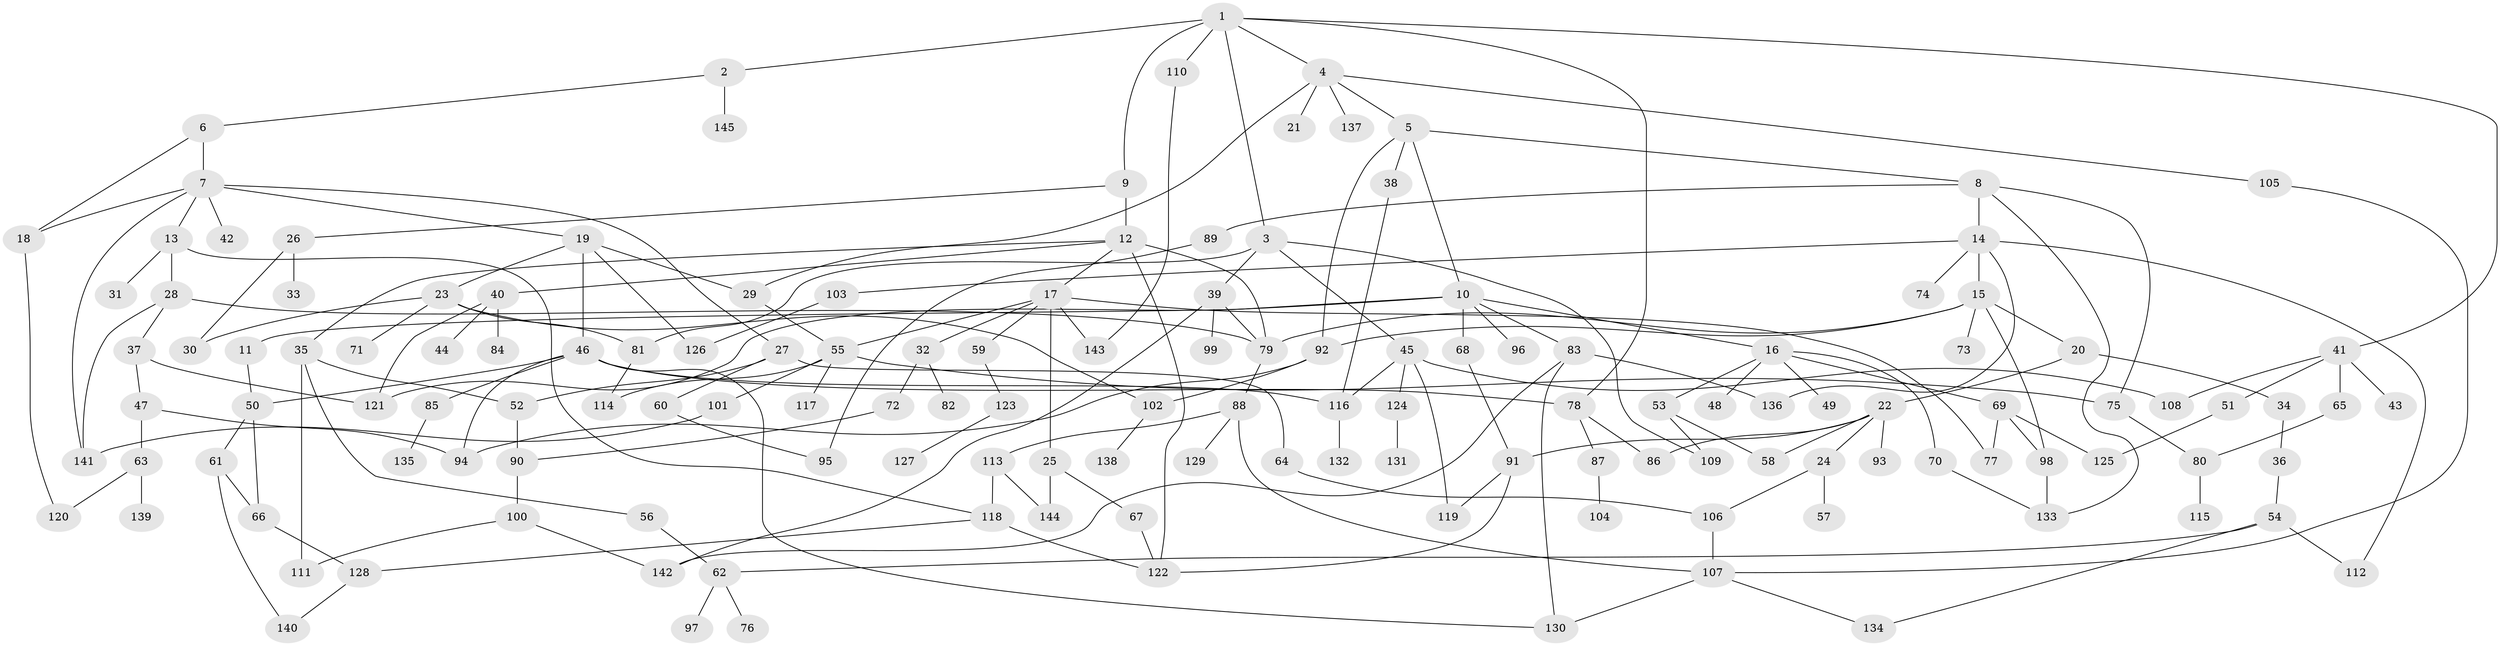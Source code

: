 // coarse degree distribution, {3: 0.09090909090909091, 7: 0.09090909090909091, 4: 0.13636363636363635, 2: 0.2727272727272727, 5: 0.11363636363636363, 9: 0.045454545454545456, 8: 0.09090909090909091, 6: 0.09090909090909091, 1: 0.06818181818181818}
// Generated by graph-tools (version 1.1) at 2025/36/03/04/25 23:36:01]
// undirected, 145 vertices, 204 edges
graph export_dot {
  node [color=gray90,style=filled];
  1;
  2;
  3;
  4;
  5;
  6;
  7;
  8;
  9;
  10;
  11;
  12;
  13;
  14;
  15;
  16;
  17;
  18;
  19;
  20;
  21;
  22;
  23;
  24;
  25;
  26;
  27;
  28;
  29;
  30;
  31;
  32;
  33;
  34;
  35;
  36;
  37;
  38;
  39;
  40;
  41;
  42;
  43;
  44;
  45;
  46;
  47;
  48;
  49;
  50;
  51;
  52;
  53;
  54;
  55;
  56;
  57;
  58;
  59;
  60;
  61;
  62;
  63;
  64;
  65;
  66;
  67;
  68;
  69;
  70;
  71;
  72;
  73;
  74;
  75;
  76;
  77;
  78;
  79;
  80;
  81;
  82;
  83;
  84;
  85;
  86;
  87;
  88;
  89;
  90;
  91;
  92;
  93;
  94;
  95;
  96;
  97;
  98;
  99;
  100;
  101;
  102;
  103;
  104;
  105;
  106;
  107;
  108;
  109;
  110;
  111;
  112;
  113;
  114;
  115;
  116;
  117;
  118;
  119;
  120;
  121;
  122;
  123;
  124;
  125;
  126;
  127;
  128;
  129;
  130;
  131;
  132;
  133;
  134;
  135;
  136;
  137;
  138;
  139;
  140;
  141;
  142;
  143;
  144;
  145;
  1 -- 2;
  1 -- 3;
  1 -- 4;
  1 -- 9;
  1 -- 41;
  1 -- 110;
  1 -- 78;
  2 -- 6;
  2 -- 145;
  3 -- 39;
  3 -- 45;
  3 -- 81;
  3 -- 109;
  4 -- 5;
  4 -- 21;
  4 -- 105;
  4 -- 137;
  4 -- 29;
  5 -- 8;
  5 -- 10;
  5 -- 38;
  5 -- 92;
  6 -- 7;
  6 -- 18;
  7 -- 13;
  7 -- 18;
  7 -- 19;
  7 -- 27;
  7 -- 42;
  7 -- 141;
  8 -- 14;
  8 -- 75;
  8 -- 89;
  8 -- 133;
  9 -- 12;
  9 -- 26;
  10 -- 11;
  10 -- 16;
  10 -- 68;
  10 -- 83;
  10 -- 96;
  10 -- 121;
  11 -- 50;
  12 -- 17;
  12 -- 35;
  12 -- 40;
  12 -- 122;
  12 -- 79;
  13 -- 28;
  13 -- 31;
  13 -- 118;
  14 -- 15;
  14 -- 74;
  14 -- 103;
  14 -- 112;
  14 -- 136;
  15 -- 20;
  15 -- 73;
  15 -- 92;
  15 -- 98;
  15 -- 79;
  16 -- 48;
  16 -- 49;
  16 -- 53;
  16 -- 69;
  16 -- 70;
  17 -- 25;
  17 -- 32;
  17 -- 59;
  17 -- 77;
  17 -- 143;
  17 -- 55;
  18 -- 120;
  19 -- 23;
  19 -- 29;
  19 -- 46;
  19 -- 126;
  20 -- 22;
  20 -- 34;
  22 -- 24;
  22 -- 58;
  22 -- 93;
  22 -- 86;
  22 -- 91;
  23 -- 71;
  23 -- 102;
  23 -- 81;
  23 -- 30;
  24 -- 57;
  24 -- 106;
  25 -- 67;
  25 -- 144;
  26 -- 30;
  26 -- 33;
  27 -- 52;
  27 -- 60;
  27 -- 64;
  28 -- 37;
  28 -- 79;
  28 -- 141;
  29 -- 55;
  32 -- 72;
  32 -- 82;
  34 -- 36;
  35 -- 56;
  35 -- 111;
  35 -- 52;
  36 -- 54;
  37 -- 47;
  37 -- 121;
  38 -- 116;
  39 -- 99;
  39 -- 79;
  39 -- 142;
  40 -- 44;
  40 -- 84;
  40 -- 121;
  41 -- 43;
  41 -- 51;
  41 -- 65;
  41 -- 108;
  45 -- 119;
  45 -- 124;
  45 -- 108;
  45 -- 116;
  46 -- 78;
  46 -- 85;
  46 -- 116;
  46 -- 94;
  46 -- 130;
  46 -- 50;
  47 -- 63;
  47 -- 94;
  50 -- 61;
  50 -- 66;
  51 -- 125;
  52 -- 90;
  53 -- 58;
  53 -- 109;
  54 -- 134;
  54 -- 62;
  54 -- 112;
  55 -- 101;
  55 -- 117;
  55 -- 75;
  55 -- 114;
  56 -- 62;
  59 -- 123;
  60 -- 95;
  61 -- 140;
  61 -- 66;
  62 -- 76;
  62 -- 97;
  63 -- 120;
  63 -- 139;
  64 -- 106;
  65 -- 80;
  66 -- 128;
  67 -- 122;
  68 -- 91;
  69 -- 125;
  69 -- 77;
  69 -- 98;
  70 -- 133;
  72 -- 90;
  75 -- 80;
  78 -- 86;
  78 -- 87;
  79 -- 88;
  80 -- 115;
  81 -- 114;
  83 -- 130;
  83 -- 142;
  83 -- 136;
  85 -- 135;
  87 -- 104;
  88 -- 107;
  88 -- 113;
  88 -- 129;
  89 -- 95;
  90 -- 100;
  91 -- 119;
  91 -- 122;
  92 -- 94;
  92 -- 102;
  98 -- 133;
  100 -- 142;
  100 -- 111;
  101 -- 141;
  102 -- 138;
  103 -- 126;
  105 -- 107;
  106 -- 107;
  107 -- 130;
  107 -- 134;
  110 -- 143;
  113 -- 144;
  113 -- 118;
  116 -- 132;
  118 -- 128;
  118 -- 122;
  123 -- 127;
  124 -- 131;
  128 -- 140;
}

